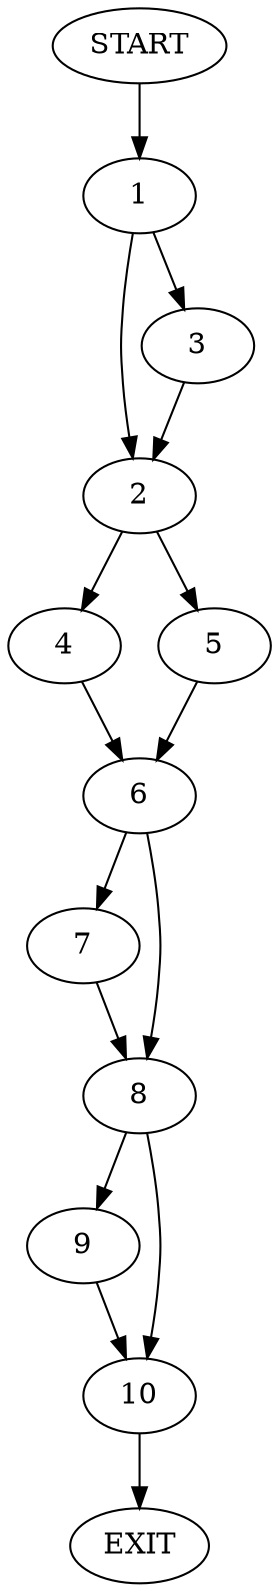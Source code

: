 digraph {
0 [label="START"]
11 [label="EXIT"]
0 -> 1
1 -> 2
1 -> 3
3 -> 2
2 -> 4
2 -> 5
4 -> 6
5 -> 6
6 -> 7
6 -> 8
7 -> 8
8 -> 9
8 -> 10
9 -> 10
10 -> 11
}
